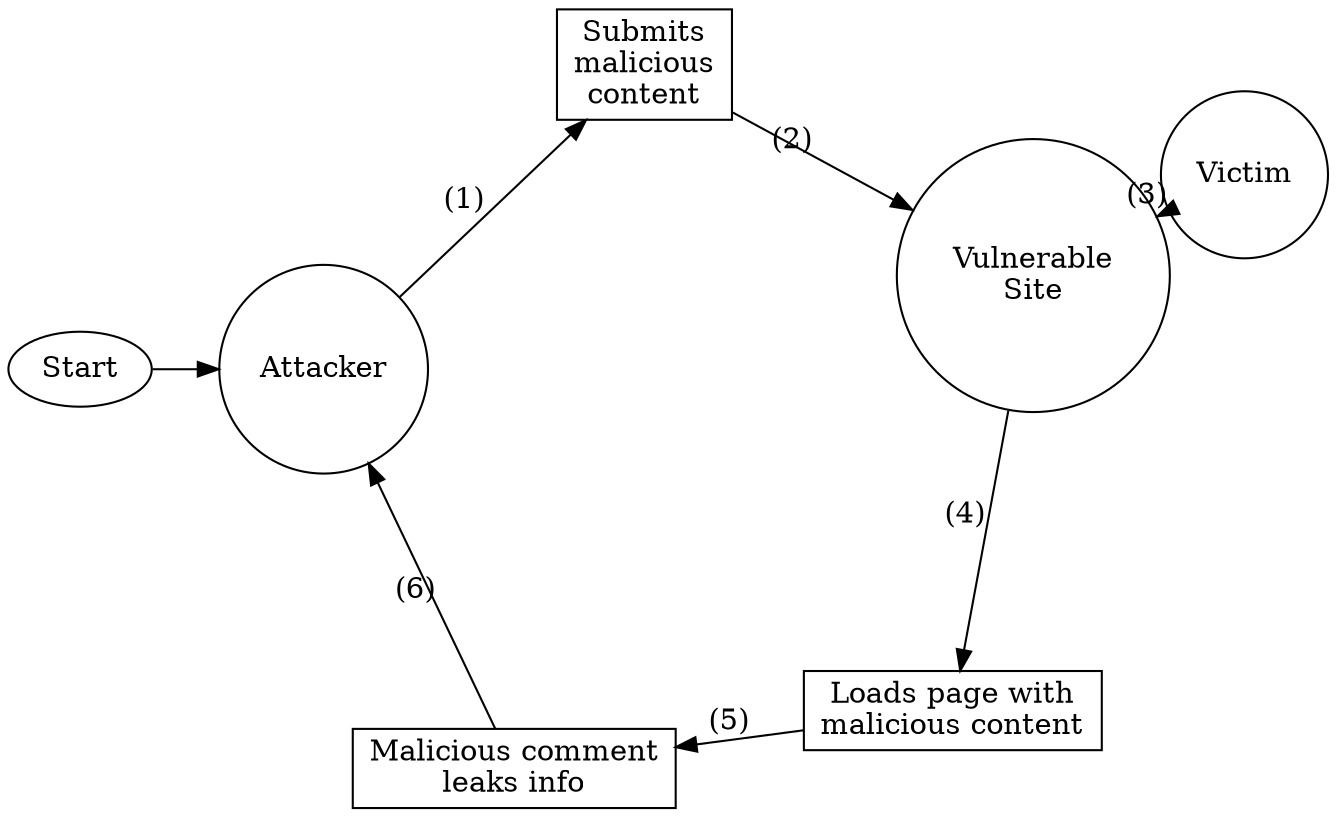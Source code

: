 digraph XSS {

  // ###########################################################################
  graph [layout=circo];
  node  [shape=record];
  edge  [];

  // ###########################################################################
  start        [label="Start", shape=oval];
  attacker     [label="Attacker", shape=circle, fillcolor=hotpink];
  victim       [label="Victim", shape=circle];
  post_comment [label="Submits\nmalicious\ncontent", fillcolor=hotpink];
  server       [label="Vulnerable\nSite", shape=circle];
  view_comment [label="Loads page with\nmalicious content"];
  leak         [label="Malicious comment\nleaks info" fillcolor=hotpink];

  // ###########################################################################
  start -> attacker;
  attacker -> post_comment [label="(1)"];
  post_comment -> server [label="(2)"];
  victim -> server [label="(3)"];
  server -> view_comment [label="(4)"];
  view_comment -> leak [label="(5)"];
  leak -> attacker [label="(6)"];
}
